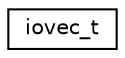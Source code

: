 digraph "Graphical Class Hierarchy"
{
  edge [fontname="Helvetica",fontsize="10",labelfontname="Helvetica",labelfontsize="10"];
  node [fontname="Helvetica",fontsize="10",shape=record];
  rankdir="LR";
  Node1 [label="iovec_t",height=0.2,width=0.4,color="black", fillcolor="white", style="filled",URL="$d1/db7/structiovec__t.html"];
}
